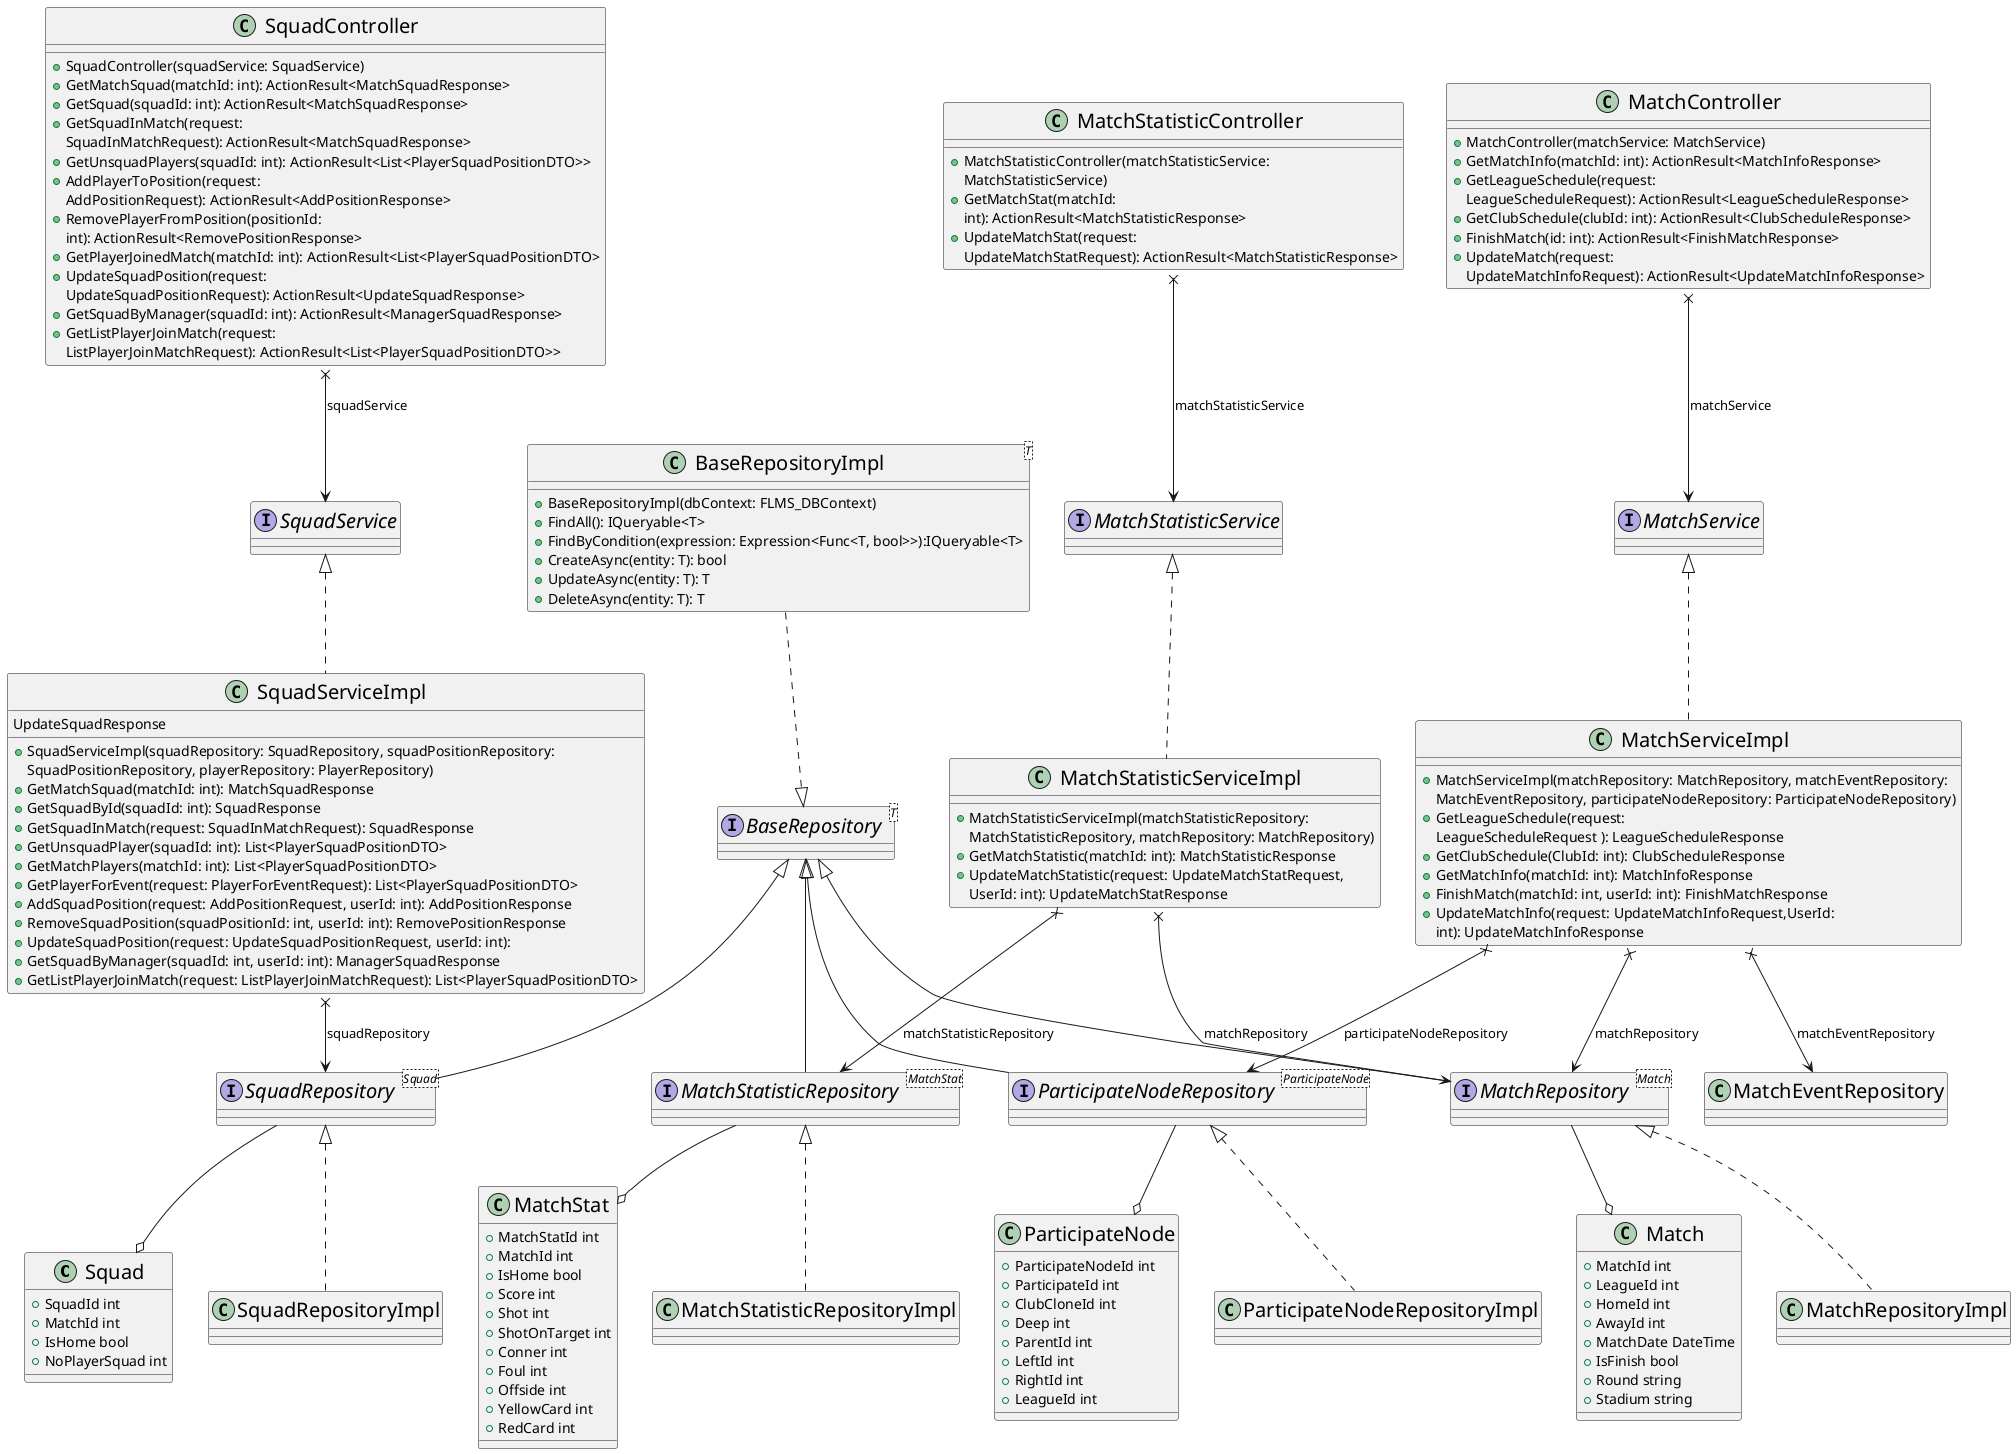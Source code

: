 @startuml classDiagram

skinparam classFontSize 20

class Squad{
    +SquadId int
    +MatchId int
    +IsHome bool
    +NoPlayerSquad int
}

class MatchStat{
    +MatchStatId int
    +MatchId int
    +IsHome bool
    +Score int
    +Shot int
    +ShotOnTarget int
    +Conner int
    +Foul int
    +Offside int
    +YellowCard int
    +RedCard int
}

class ParticipateNode{
    +ParticipateNodeId int
    +ParticipateId int
    +ClubCloneId int
    +Deep int
    +ParentId int
    +LeftId int
    +RightId int
    +LeagueId int
}

class Match{
    +MatchId int
    +LeagueId int
    +HomeId int
    +AwayId int
    +MatchDate DateTime
    +IsFinish bool
    +Round string
    +Stadium string
}

class MatchStatisticController{
    +MatchStatisticController(matchStatisticService: 
    MatchStatisticService)
    +GetMatchStat(matchId: 
    int): ActionResult<MatchStatisticResponse>
    +UpdateMatchStat(request: 
    UpdateMatchStatRequest): ActionResult<MatchStatisticResponse>
}
MatchStatisticController x--> MatchStatisticService: matchStatisticService

interface MatchStatisticService

class MatchStatisticServiceImpl implements MatchStatisticService{
    +MatchStatisticServiceImpl(matchStatisticRepository: 
    MatchStatisticRepository, matchRepository: MatchRepository)
    +GetMatchStatistic(matchId: int): MatchStatisticResponse
    +UpdateMatchStatistic(request: UpdateMatchStatRequest, 
    UserId: int): UpdateMatchStatResponse
}
MatchStatisticServiceImpl x--> MatchRepository: matchRepository
MatchStatisticServiceImpl x--> MatchStatisticRepository: matchStatisticRepository

interface MatchStatisticRepository<MatchStat> implements BaseRepository
MatchStatisticRepository --o MatchStat

class MatchStatisticRepositoryImpl implements MatchStatisticRepository

class MatchController{
    +MatchController(matchService: MatchService)
    +GetMatchInfo(matchId: int): ActionResult<MatchInfoResponse>
    +GetLeagueSchedule(request: 
    LeagueScheduleRequest): ActionResult<LeagueScheduleResponse>
    +GetClubSchedule(clubId: int): ActionResult<ClubScheduleResponse>
    +FinishMatch(id: int): ActionResult<FinishMatchResponse>
    +UpdateMatch(request: 
    UpdateMatchInfoRequest): ActionResult<UpdateMatchInfoResponse>
}

MatchController x--> MatchService: matchService

interface MatchService

class MatchServiceImpl implements MatchService{
    +MatchServiceImpl(matchRepository: MatchRepository, matchEventRepository: 
    MatchEventRepository, participateNodeRepository: ParticipateNodeRepository)
    +GetLeagueSchedule(request: 
    LeagueScheduleRequest ): LeagueScheduleResponse
    +GetClubSchedule(ClubId: int): ClubScheduleResponse
    +GetMatchInfo(matchId: int): MatchInfoResponse
    +FinishMatch(matchId: int, userId: int): FinishMatchResponse
    +UpdateMatchInfo(request: UpdateMatchInfoRequest,UserId: 
    int): UpdateMatchInfoResponse
}
MatchServiceImpl x--> MatchRepository: matchRepository
MatchServiceImpl x--> MatchEventRepository: matchEventRepository
MatchServiceImpl x--> ParticipateNodeRepository: participateNodeRepository

interface MatchRepository<Match> implements BaseRepository
MatchRepository --o Match

class MatchRepositoryImpl implements MatchRepository

interface ParticipateNodeRepository<ParticipateNode> implements BaseRepository
ParticipateNodeRepository --o ParticipateNode

class ParticipateNodeRepositoryImpl implements ParticipateNodeRepository

interface BaseRepository<T>

class BaseRepositoryImpl<T> {
  +BaseRepositoryImpl(dbContext: FLMS_DBContext)
  +FindAll(): IQueryable<T>
  +FindByCondition(expression: Expression<Func<T, bool>>):IQueryable<T>
  +CreateAsync(entity: T): bool
  +UpdateAsync(entity: T): T
  +DeleteAsync(entity: T): T
}
BaseRepositoryImpl ..|> BaseRepository 

class SquadController{
    +SquadController(squadService: SquadService)
    +GetMatchSquad(matchId: int): ActionResult<MatchSquadResponse>
    +GetSquad(squadId: int): ActionResult<MatchSquadResponse>
    +GetSquadInMatch(request: 
    SquadInMatchRequest): ActionResult<MatchSquadResponse>
    +GetUnsquadPlayers(squadId: int): ActionResult<List<PlayerSquadPositionDTO>>
    +AddPlayerToPosition(request: 
    AddPositionRequest): ActionResult<AddPositionResponse>
    +RemovePlayerFromPosition(positionId: 
    int): ActionResult<RemovePositionResponse>
    +GetPlayerJoinedMatch(matchId: int): ActionResult<List<PlayerSquadPositionDTO>
    +UpdateSquadPosition(request: 
    UpdateSquadPositionRequest): ActionResult<UpdateSquadResponse>
    +GetSquadByManager(squadId: int): ActionResult<ManagerSquadResponse>
    +GetListPlayerJoinMatch(request: 
    ListPlayerJoinMatchRequest): ActionResult<List<PlayerSquadPositionDTO>>
}
SquadController x--> SquadService: squadService

interface SquadService

class SquadServiceImpl implements SquadService{
    +SquadServiceImpl(squadRepository: SquadRepository, squadPositionRepository: 
    SquadPositionRepository, playerRepository: PlayerRepository)
    +GetMatchSquad(matchId: int): MatchSquadResponse
    +GetSquadById(squadId: int): SquadResponse
    +GetSquadInMatch(request: SquadInMatchRequest): SquadResponse
    +GetUnsquadPlayer(squadId: int): List<PlayerSquadPositionDTO>
    +GetMatchPlayers(matchId: int): List<PlayerSquadPositionDTO>
    +GetPlayerForEvent(request: PlayerForEventRequest): List<PlayerSquadPositionDTO>
    +AddSquadPosition(request: AddPositionRequest, userId: int): AddPositionResponse
    +RemoveSquadPosition(squadPositionId: int, userId: int): RemovePositionResponse
    +UpdateSquadPosition(request: UpdateSquadPositionRequest, userId: int): 
    UpdateSquadResponse
    +GetSquadByManager(squadId: int, userId: int): ManagerSquadResponse
    +GetListPlayerJoinMatch(request: ListPlayerJoinMatchRequest): List<PlayerSquadPositionDTO>
} 

SquadServiceImpl x--> SquadRepository: squadRepository

interface SquadRepository<Squad> implements BaseRepository
SquadRepository --o Squad

class SquadRepositoryImpl implements SquadRepository
@enduml